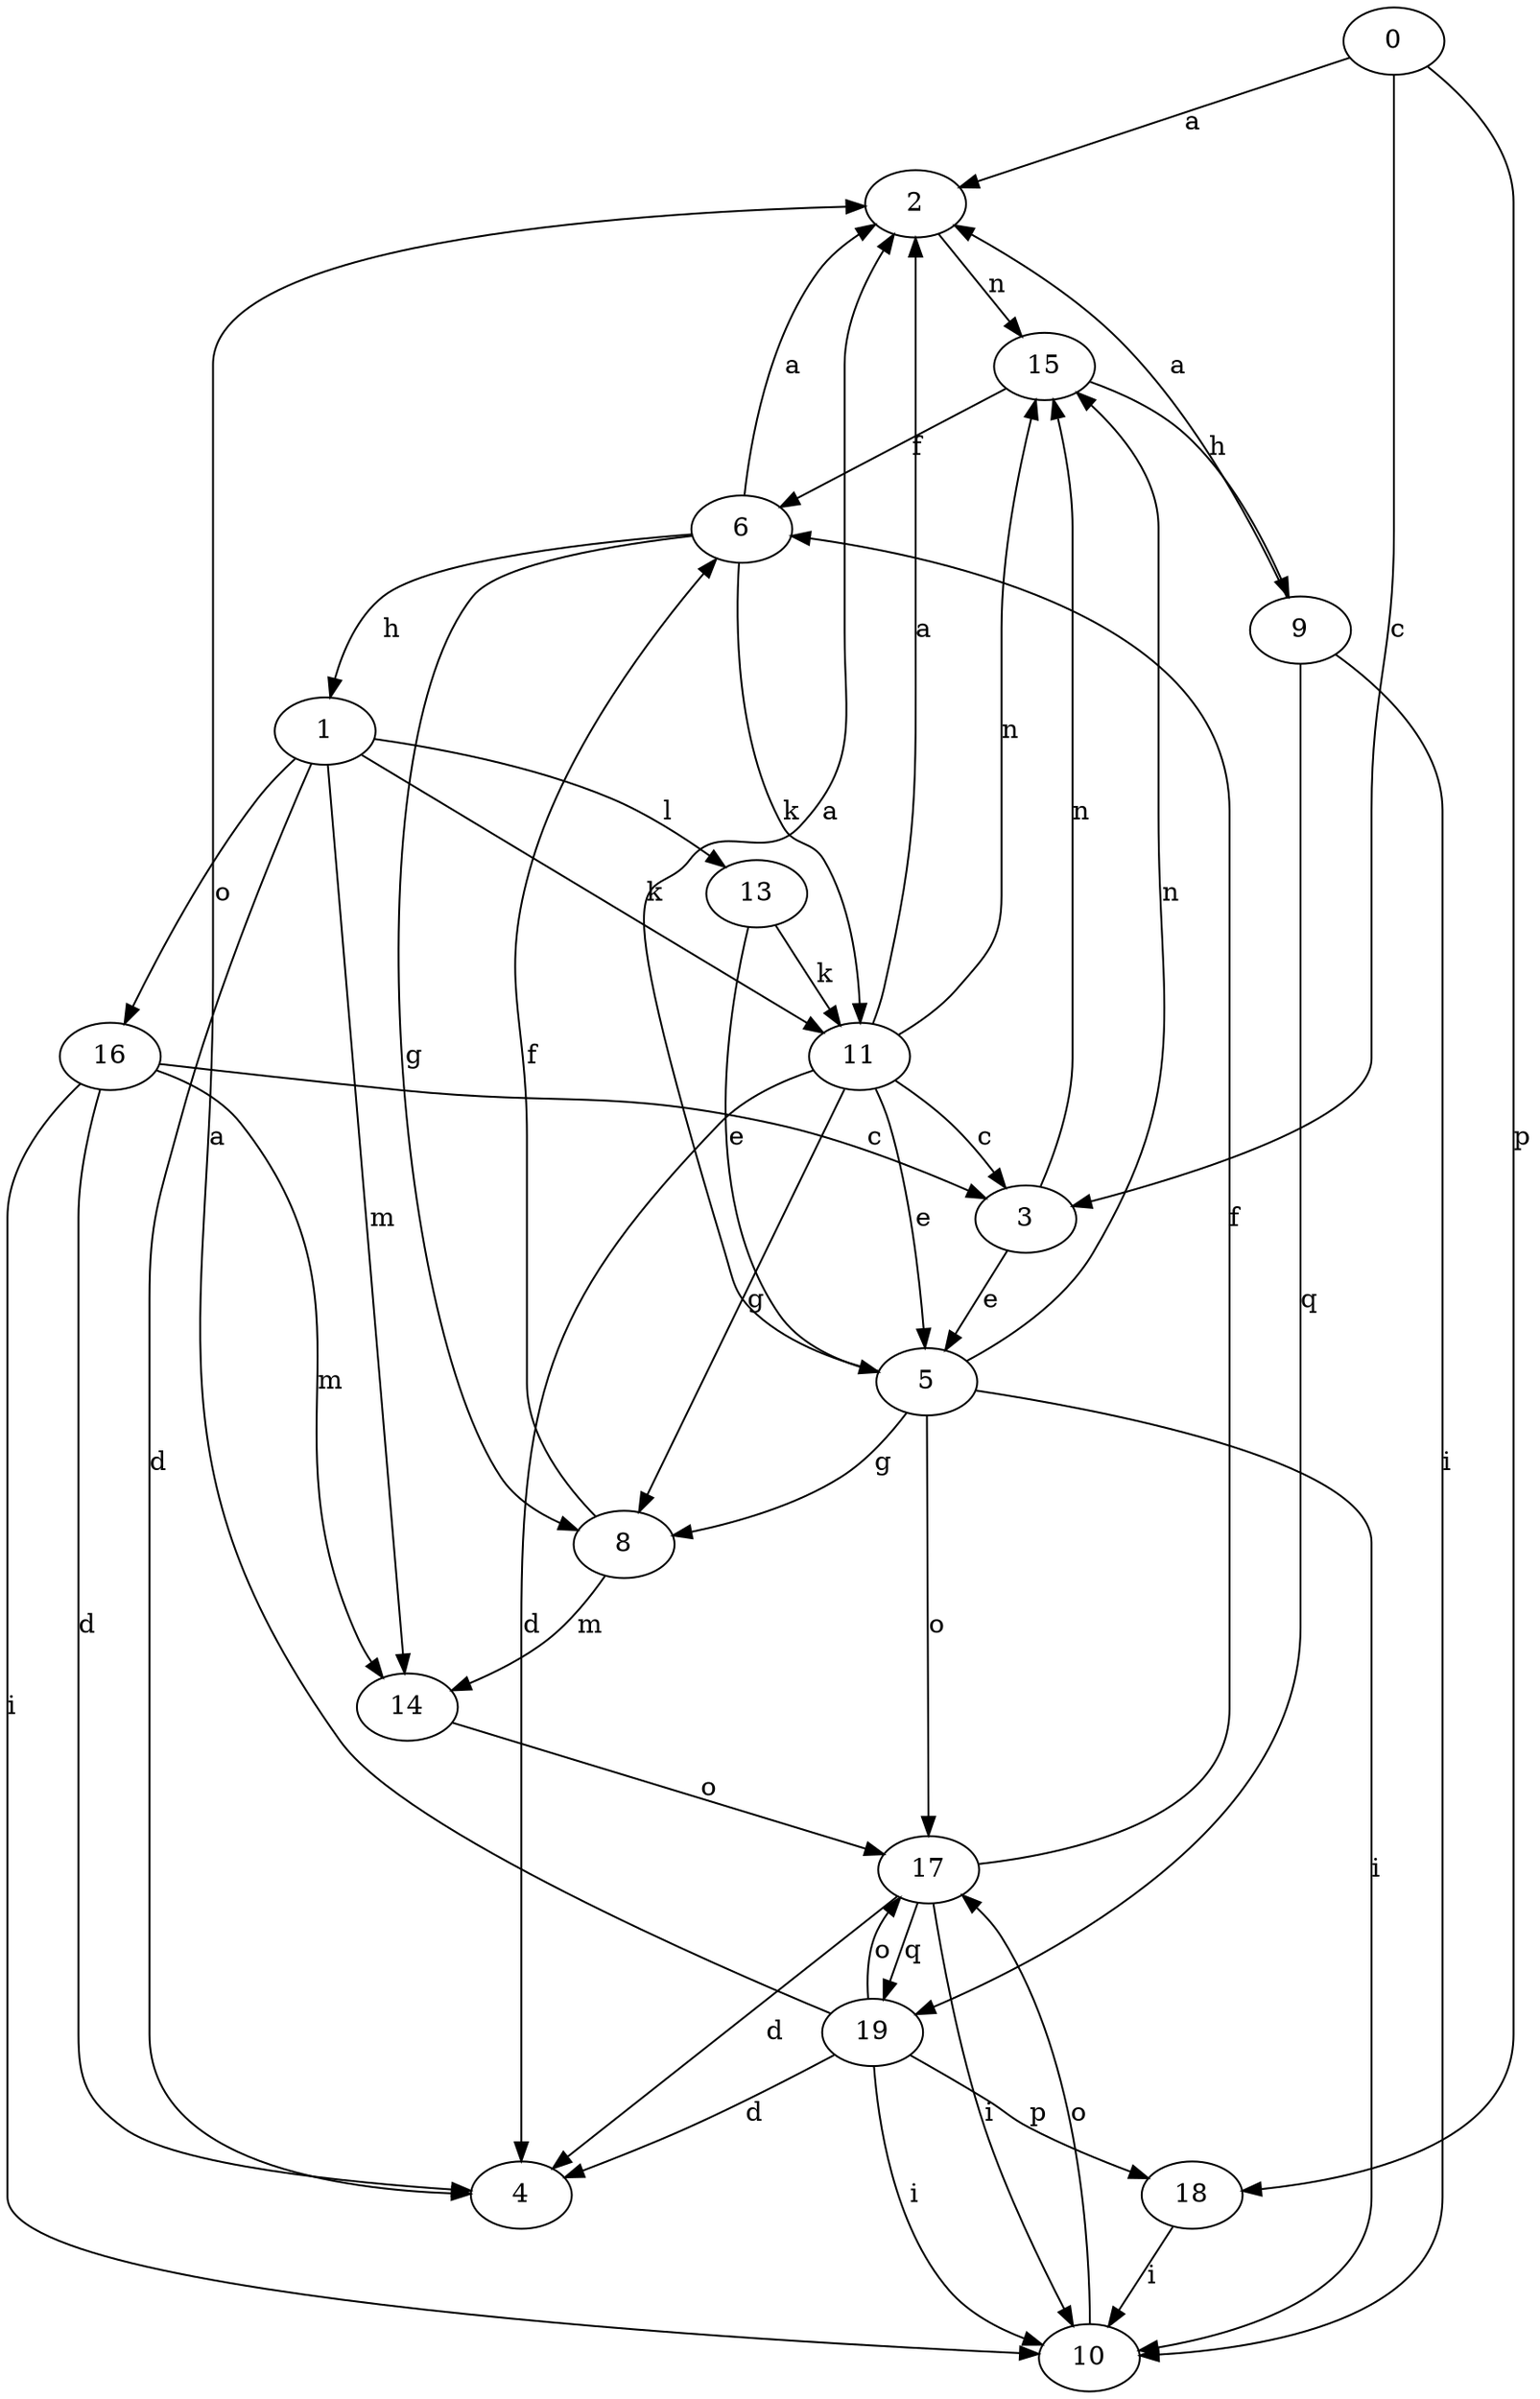 strict digraph  {
0;
1;
2;
3;
4;
5;
6;
8;
9;
10;
11;
13;
14;
15;
16;
17;
18;
19;
0 -> 2  [label=a];
0 -> 3  [label=c];
0 -> 18  [label=p];
1 -> 4  [label=d];
1 -> 11  [label=k];
1 -> 13  [label=l];
1 -> 14  [label=m];
1 -> 16  [label=o];
2 -> 15  [label=n];
3 -> 5  [label=e];
3 -> 15  [label=n];
5 -> 2  [label=a];
5 -> 8  [label=g];
5 -> 10  [label=i];
5 -> 15  [label=n];
5 -> 17  [label=o];
6 -> 2  [label=a];
6 -> 8  [label=g];
6 -> 11  [label=k];
6 -> 1  [label=h];
8 -> 6  [label=f];
8 -> 14  [label=m];
9 -> 2  [label=a];
9 -> 10  [label=i];
9 -> 19  [label=q];
10 -> 17  [label=o];
11 -> 2  [label=a];
11 -> 3  [label=c];
11 -> 4  [label=d];
11 -> 5  [label=e];
11 -> 8  [label=g];
11 -> 15  [label=n];
13 -> 5  [label=e];
13 -> 11  [label=k];
14 -> 17  [label=o];
15 -> 6  [label=f];
15 -> 9  [label=h];
16 -> 3  [label=c];
16 -> 4  [label=d];
16 -> 10  [label=i];
16 -> 14  [label=m];
17 -> 4  [label=d];
17 -> 6  [label=f];
17 -> 10  [label=i];
17 -> 19  [label=q];
18 -> 10  [label=i];
19 -> 2  [label=a];
19 -> 4  [label=d];
19 -> 10  [label=i];
19 -> 17  [label=o];
19 -> 18  [label=p];
}
